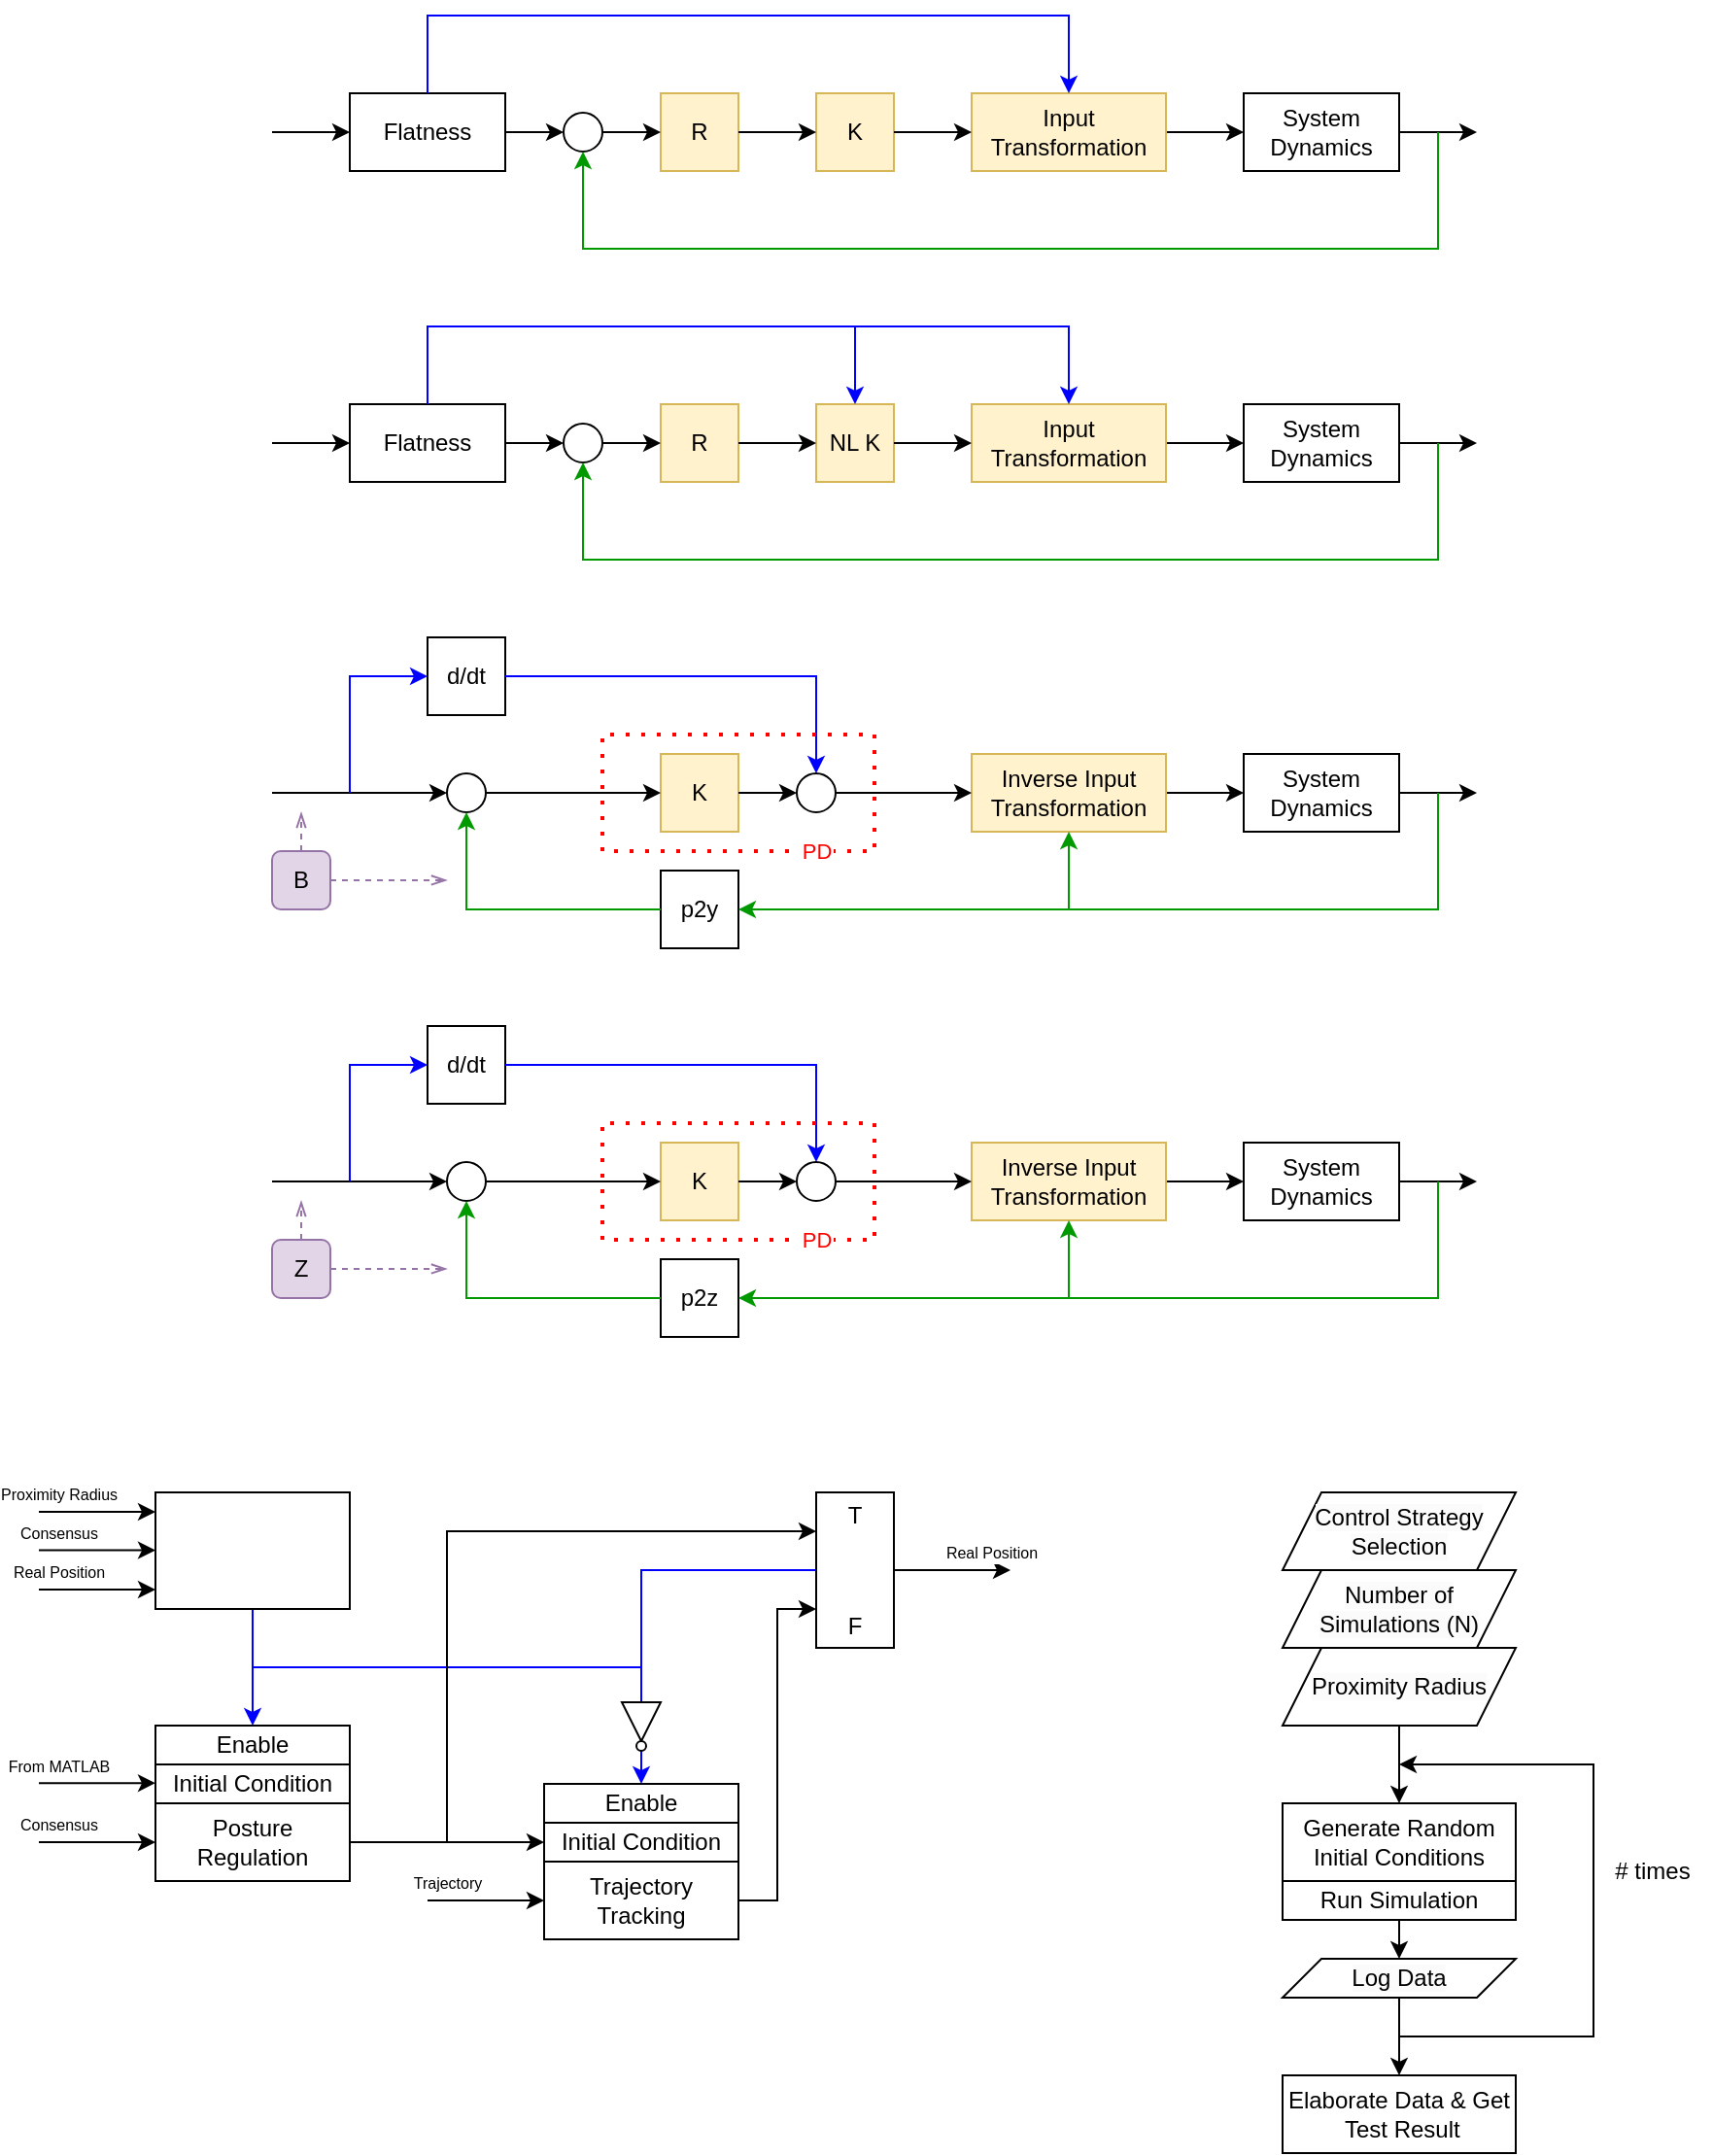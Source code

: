 <mxfile version="23.1.4" type="device">
  <diagram name="Pagina-1" id="0nR2MPWtobeliMF9VYm1">
    <mxGraphModel dx="1485" dy="450" grid="1" gridSize="10" guides="1" tooltips="1" connect="1" arrows="1" fold="1" page="1" pageScale="1" pageWidth="827" pageHeight="1169" math="0" shadow="0">
      <root>
        <mxCell id="0" />
        <mxCell id="1" parent="0" />
        <mxCell id="q-CX9jV84ZE6ob1jogBu-200" value="" style="group" vertex="1" connectable="0" parent="1">
          <mxGeometry x="120" y="40" width="620" height="120" as="geometry" />
        </mxCell>
        <mxCell id="q-CX9jV84ZE6ob1jogBu-37" value="Flatness" style="rounded=0;whiteSpace=wrap;html=1;" vertex="1" parent="q-CX9jV84ZE6ob1jogBu-200">
          <mxGeometry x="40" y="40" width="80" height="40" as="geometry" />
        </mxCell>
        <mxCell id="q-CX9jV84ZE6ob1jogBu-39" value="" style="ellipse;whiteSpace=wrap;html=1;aspect=fixed;" vertex="1" parent="q-CX9jV84ZE6ob1jogBu-200">
          <mxGeometry x="150" y="50" width="20" height="20" as="geometry" />
        </mxCell>
        <mxCell id="q-CX9jV84ZE6ob1jogBu-35" style="edgeStyle=orthogonalEdgeStyle;rounded=0;orthogonalLoop=1;jettySize=auto;html=1;exitX=1;exitY=0.5;exitDx=0;exitDy=0;entryX=0;entryY=0.5;entryDx=0;entryDy=0;" edge="1" parent="q-CX9jV84ZE6ob1jogBu-200" source="q-CX9jV84ZE6ob1jogBu-37" target="q-CX9jV84ZE6ob1jogBu-39">
          <mxGeometry relative="1" as="geometry" />
        </mxCell>
        <mxCell id="q-CX9jV84ZE6ob1jogBu-42" style="edgeStyle=orthogonalEdgeStyle;rounded=0;orthogonalLoop=1;jettySize=auto;html=1;exitX=1;exitY=0.5;exitDx=0;exitDy=0;" edge="1" parent="q-CX9jV84ZE6ob1jogBu-200" source="q-CX9jV84ZE6ob1jogBu-43">
          <mxGeometry relative="1" as="geometry">
            <mxPoint x="620" y="60" as="targetPoint" />
          </mxGeometry>
        </mxCell>
        <mxCell id="q-CX9jV84ZE6ob1jogBu-43" value="System Dynamics" style="rounded=0;whiteSpace=wrap;html=1;" vertex="1" parent="q-CX9jV84ZE6ob1jogBu-200">
          <mxGeometry x="500" y="40" width="80" height="40" as="geometry" />
        </mxCell>
        <mxCell id="q-CX9jV84ZE6ob1jogBu-44" value="" style="endArrow=classic;html=1;rounded=0;entryX=0;entryY=0.5;entryDx=0;entryDy=0;" edge="1" parent="q-CX9jV84ZE6ob1jogBu-200" target="q-CX9jV84ZE6ob1jogBu-37">
          <mxGeometry width="50" height="50" relative="1" as="geometry">
            <mxPoint y="60" as="sourcePoint" />
            <mxPoint x="300" y="190" as="targetPoint" />
          </mxGeometry>
        </mxCell>
        <mxCell id="q-CX9jV84ZE6ob1jogBu-45" value="" style="endArrow=classic;html=1;rounded=0;entryX=0.5;entryY=1;entryDx=0;entryDy=0;strokeColor=#009900;" edge="1" parent="q-CX9jV84ZE6ob1jogBu-200" target="q-CX9jV84ZE6ob1jogBu-39">
          <mxGeometry width="50" height="50" relative="1" as="geometry">
            <mxPoint x="600" y="60" as="sourcePoint" />
            <mxPoint x="170" y="120" as="targetPoint" />
            <Array as="points">
              <mxPoint x="600" y="120" />
              <mxPoint x="160" y="120" />
            </Array>
          </mxGeometry>
        </mxCell>
        <mxCell id="q-CX9jV84ZE6ob1jogBu-46" value="R" style="rounded=0;whiteSpace=wrap;html=1;fillColor=#fff2cc;strokeColor=#d6b656;" vertex="1" parent="q-CX9jV84ZE6ob1jogBu-200">
          <mxGeometry x="200" y="40" width="40" height="40" as="geometry" />
        </mxCell>
        <mxCell id="q-CX9jV84ZE6ob1jogBu-38" style="edgeStyle=orthogonalEdgeStyle;rounded=0;orthogonalLoop=1;jettySize=auto;html=1;exitX=1;exitY=0.5;exitDx=0;exitDy=0;entryX=0;entryY=0.5;entryDx=0;entryDy=0;" edge="1" parent="q-CX9jV84ZE6ob1jogBu-200" source="q-CX9jV84ZE6ob1jogBu-39" target="q-CX9jV84ZE6ob1jogBu-46">
          <mxGeometry relative="1" as="geometry">
            <mxPoint x="220" y="60" as="targetPoint" />
          </mxGeometry>
        </mxCell>
        <mxCell id="q-CX9jV84ZE6ob1jogBu-47" value="K" style="rounded=0;whiteSpace=wrap;html=1;fillColor=#fff2cc;strokeColor=#d6b656;" vertex="1" parent="q-CX9jV84ZE6ob1jogBu-200">
          <mxGeometry x="280" y="40" width="40" height="40" as="geometry" />
        </mxCell>
        <mxCell id="q-CX9jV84ZE6ob1jogBu-51" style="edgeStyle=orthogonalEdgeStyle;rounded=0;orthogonalLoop=1;jettySize=auto;html=1;exitX=1;exitY=0.5;exitDx=0;exitDy=0;entryX=0;entryY=0.5;entryDx=0;entryDy=0;" edge="1" parent="q-CX9jV84ZE6ob1jogBu-200" source="q-CX9jV84ZE6ob1jogBu-46" target="q-CX9jV84ZE6ob1jogBu-47">
          <mxGeometry relative="1" as="geometry" />
        </mxCell>
        <mxCell id="q-CX9jV84ZE6ob1jogBu-52" style="edgeStyle=orthogonalEdgeStyle;rounded=0;orthogonalLoop=1;jettySize=auto;html=1;exitX=1;exitY=0.5;exitDx=0;exitDy=0;entryX=0;entryY=0.5;entryDx=0;entryDy=0;" edge="1" parent="q-CX9jV84ZE6ob1jogBu-200" source="q-CX9jV84ZE6ob1jogBu-48" target="q-CX9jV84ZE6ob1jogBu-43">
          <mxGeometry relative="1" as="geometry" />
        </mxCell>
        <mxCell id="q-CX9jV84ZE6ob1jogBu-48" value="Input Transformation" style="rounded=0;whiteSpace=wrap;html=1;fillColor=#fff2cc;strokeColor=#d6b656;" vertex="1" parent="q-CX9jV84ZE6ob1jogBu-200">
          <mxGeometry x="360" y="40" width="100" height="40" as="geometry" />
        </mxCell>
        <mxCell id="q-CX9jV84ZE6ob1jogBu-36" style="edgeStyle=orthogonalEdgeStyle;rounded=0;orthogonalLoop=1;jettySize=auto;html=1;exitX=0.5;exitY=0;exitDx=0;exitDy=0;entryX=0.5;entryY=0;entryDx=0;entryDy=0;strokeColor=#0000FF;" edge="1" parent="q-CX9jV84ZE6ob1jogBu-200" source="q-CX9jV84ZE6ob1jogBu-37" target="q-CX9jV84ZE6ob1jogBu-48">
          <mxGeometry relative="1" as="geometry">
            <Array as="points">
              <mxPoint x="80" />
              <mxPoint x="410" />
            </Array>
            <mxPoint x="260" y="40" as="targetPoint" />
          </mxGeometry>
        </mxCell>
        <mxCell id="q-CX9jV84ZE6ob1jogBu-50" style="edgeStyle=orthogonalEdgeStyle;rounded=0;orthogonalLoop=1;jettySize=auto;html=1;exitX=1;exitY=0.5;exitDx=0;exitDy=0;entryX=0;entryY=0.5;entryDx=0;entryDy=0;" edge="1" parent="q-CX9jV84ZE6ob1jogBu-200" source="q-CX9jV84ZE6ob1jogBu-47" target="q-CX9jV84ZE6ob1jogBu-48">
          <mxGeometry relative="1" as="geometry" />
        </mxCell>
        <mxCell id="q-CX9jV84ZE6ob1jogBu-201" value="" style="group" vertex="1" connectable="0" parent="1">
          <mxGeometry x="120" y="200" width="620" height="120" as="geometry" />
        </mxCell>
        <mxCell id="q-CX9jV84ZE6ob1jogBu-55" value="Flatness" style="rounded=0;whiteSpace=wrap;html=1;" vertex="1" parent="q-CX9jV84ZE6ob1jogBu-201">
          <mxGeometry x="40" y="40" width="80" height="40" as="geometry" />
        </mxCell>
        <mxCell id="q-CX9jV84ZE6ob1jogBu-57" value="" style="ellipse;whiteSpace=wrap;html=1;aspect=fixed;" vertex="1" parent="q-CX9jV84ZE6ob1jogBu-201">
          <mxGeometry x="150" y="50" width="20" height="20" as="geometry" />
        </mxCell>
        <mxCell id="q-CX9jV84ZE6ob1jogBu-53" style="edgeStyle=orthogonalEdgeStyle;rounded=0;orthogonalLoop=1;jettySize=auto;html=1;exitX=1;exitY=0.5;exitDx=0;exitDy=0;entryX=0;entryY=0.5;entryDx=0;entryDy=0;" edge="1" parent="q-CX9jV84ZE6ob1jogBu-201" source="q-CX9jV84ZE6ob1jogBu-55" target="q-CX9jV84ZE6ob1jogBu-57">
          <mxGeometry relative="1" as="geometry" />
        </mxCell>
        <mxCell id="q-CX9jV84ZE6ob1jogBu-58" style="edgeStyle=orthogonalEdgeStyle;rounded=0;orthogonalLoop=1;jettySize=auto;html=1;exitX=1;exitY=0.5;exitDx=0;exitDy=0;" edge="1" parent="q-CX9jV84ZE6ob1jogBu-201" source="q-CX9jV84ZE6ob1jogBu-59">
          <mxGeometry relative="1" as="geometry">
            <mxPoint x="620" y="60" as="targetPoint" />
          </mxGeometry>
        </mxCell>
        <mxCell id="q-CX9jV84ZE6ob1jogBu-59" value="System Dynamics" style="rounded=0;whiteSpace=wrap;html=1;" vertex="1" parent="q-CX9jV84ZE6ob1jogBu-201">
          <mxGeometry x="500" y="40" width="80" height="40" as="geometry" />
        </mxCell>
        <mxCell id="q-CX9jV84ZE6ob1jogBu-60" value="" style="endArrow=classic;html=1;rounded=0;entryX=0;entryY=0.5;entryDx=0;entryDy=0;" edge="1" parent="q-CX9jV84ZE6ob1jogBu-201" target="q-CX9jV84ZE6ob1jogBu-55">
          <mxGeometry width="50" height="50" relative="1" as="geometry">
            <mxPoint y="60" as="sourcePoint" />
            <mxPoint x="300" y="190" as="targetPoint" />
          </mxGeometry>
        </mxCell>
        <mxCell id="q-CX9jV84ZE6ob1jogBu-61" value="" style="endArrow=classic;html=1;rounded=0;entryX=0.5;entryY=1;entryDx=0;entryDy=0;strokeColor=#009900;" edge="1" parent="q-CX9jV84ZE6ob1jogBu-201" target="q-CX9jV84ZE6ob1jogBu-57">
          <mxGeometry width="50" height="50" relative="1" as="geometry">
            <mxPoint x="600" y="60" as="sourcePoint" />
            <mxPoint x="170" y="120" as="targetPoint" />
            <Array as="points">
              <mxPoint x="600" y="120" />
              <mxPoint x="160" y="120" />
            </Array>
          </mxGeometry>
        </mxCell>
        <mxCell id="q-CX9jV84ZE6ob1jogBu-63" value="R" style="rounded=0;whiteSpace=wrap;html=1;fillColor=#fff2cc;strokeColor=#d6b656;" vertex="1" parent="q-CX9jV84ZE6ob1jogBu-201">
          <mxGeometry x="200" y="40" width="40" height="40" as="geometry" />
        </mxCell>
        <mxCell id="q-CX9jV84ZE6ob1jogBu-56" style="edgeStyle=orthogonalEdgeStyle;rounded=0;orthogonalLoop=1;jettySize=auto;html=1;exitX=1;exitY=0.5;exitDx=0;exitDy=0;entryX=0;entryY=0.5;entryDx=0;entryDy=0;" edge="1" parent="q-CX9jV84ZE6ob1jogBu-201" source="q-CX9jV84ZE6ob1jogBu-57" target="q-CX9jV84ZE6ob1jogBu-63">
          <mxGeometry relative="1" as="geometry">
            <mxPoint x="220" y="60" as="targetPoint" />
          </mxGeometry>
        </mxCell>
        <mxCell id="q-CX9jV84ZE6ob1jogBu-65" value="NL K" style="rounded=0;whiteSpace=wrap;html=1;fillColor=#fff2cc;strokeColor=#d6b656;" vertex="1" parent="q-CX9jV84ZE6ob1jogBu-201">
          <mxGeometry x="280" y="40" width="40" height="40" as="geometry" />
        </mxCell>
        <mxCell id="q-CX9jV84ZE6ob1jogBu-62" style="edgeStyle=orthogonalEdgeStyle;rounded=0;orthogonalLoop=1;jettySize=auto;html=1;exitX=1;exitY=0.5;exitDx=0;exitDy=0;entryX=0;entryY=0.5;entryDx=0;entryDy=0;" edge="1" parent="q-CX9jV84ZE6ob1jogBu-201" source="q-CX9jV84ZE6ob1jogBu-63" target="q-CX9jV84ZE6ob1jogBu-65">
          <mxGeometry relative="1" as="geometry" />
        </mxCell>
        <mxCell id="q-CX9jV84ZE6ob1jogBu-66" style="edgeStyle=orthogonalEdgeStyle;rounded=0;orthogonalLoop=1;jettySize=auto;html=1;exitX=1;exitY=0.5;exitDx=0;exitDy=0;entryX=0;entryY=0.5;entryDx=0;entryDy=0;" edge="1" parent="q-CX9jV84ZE6ob1jogBu-201" source="q-CX9jV84ZE6ob1jogBu-67" target="q-CX9jV84ZE6ob1jogBu-59">
          <mxGeometry relative="1" as="geometry" />
        </mxCell>
        <mxCell id="q-CX9jV84ZE6ob1jogBu-67" value="Input Transformation" style="rounded=0;whiteSpace=wrap;html=1;fillColor=#fff2cc;strokeColor=#d6b656;" vertex="1" parent="q-CX9jV84ZE6ob1jogBu-201">
          <mxGeometry x="360" y="40" width="100" height="40" as="geometry" />
        </mxCell>
        <mxCell id="q-CX9jV84ZE6ob1jogBu-54" style="edgeStyle=orthogonalEdgeStyle;rounded=0;orthogonalLoop=1;jettySize=auto;html=1;exitX=0.5;exitY=0;exitDx=0;exitDy=0;entryX=0.5;entryY=0;entryDx=0;entryDy=0;strokeColor=#0000FF;" edge="1" parent="q-CX9jV84ZE6ob1jogBu-201" source="q-CX9jV84ZE6ob1jogBu-55" target="q-CX9jV84ZE6ob1jogBu-67">
          <mxGeometry relative="1" as="geometry">
            <Array as="points">
              <mxPoint x="80" />
              <mxPoint x="410" />
            </Array>
            <mxPoint x="260" y="40" as="targetPoint" />
          </mxGeometry>
        </mxCell>
        <mxCell id="q-CX9jV84ZE6ob1jogBu-64" style="edgeStyle=orthogonalEdgeStyle;rounded=0;orthogonalLoop=1;jettySize=auto;html=1;exitX=1;exitY=0.5;exitDx=0;exitDy=0;entryX=0;entryY=0.5;entryDx=0;entryDy=0;" edge="1" parent="q-CX9jV84ZE6ob1jogBu-201" source="q-CX9jV84ZE6ob1jogBu-65" target="q-CX9jV84ZE6ob1jogBu-67">
          <mxGeometry relative="1" as="geometry" />
        </mxCell>
        <mxCell id="q-CX9jV84ZE6ob1jogBu-68" value="" style="endArrow=classic;html=1;rounded=0;entryX=0.5;entryY=0;entryDx=0;entryDy=0;strokeColor=#0000FF;" edge="1" parent="q-CX9jV84ZE6ob1jogBu-201" target="q-CX9jV84ZE6ob1jogBu-65">
          <mxGeometry width="50" height="50" relative="1" as="geometry">
            <mxPoint x="300" as="sourcePoint" />
            <mxPoint x="210" y="10" as="targetPoint" />
          </mxGeometry>
        </mxCell>
        <mxCell id="q-CX9jV84ZE6ob1jogBu-202" value="" style="group" vertex="1" connectable="0" parent="1">
          <mxGeometry x="120" y="360" width="620" height="160" as="geometry" />
        </mxCell>
        <mxCell id="q-CX9jV84ZE6ob1jogBu-135" value="" style="ellipse;whiteSpace=wrap;html=1;aspect=fixed;" vertex="1" parent="q-CX9jV84ZE6ob1jogBu-202">
          <mxGeometry x="90" y="70" width="20" height="20" as="geometry" />
        </mxCell>
        <mxCell id="q-CX9jV84ZE6ob1jogBu-136" style="edgeStyle=orthogonalEdgeStyle;rounded=0;orthogonalLoop=1;jettySize=auto;html=1;exitX=1;exitY=0.5;exitDx=0;exitDy=0;" edge="1" parent="q-CX9jV84ZE6ob1jogBu-202" source="q-CX9jV84ZE6ob1jogBu-137">
          <mxGeometry relative="1" as="geometry">
            <mxPoint x="620" y="80" as="targetPoint" />
          </mxGeometry>
        </mxCell>
        <mxCell id="q-CX9jV84ZE6ob1jogBu-137" value="System Dynamics" style="rounded=0;whiteSpace=wrap;html=1;" vertex="1" parent="q-CX9jV84ZE6ob1jogBu-202">
          <mxGeometry x="500" y="60" width="80" height="40" as="geometry" />
        </mxCell>
        <mxCell id="q-CX9jV84ZE6ob1jogBu-141" value="K" style="rounded=0;whiteSpace=wrap;html=1;fillColor=#fff2cc;strokeColor=#d6b656;" vertex="1" parent="q-CX9jV84ZE6ob1jogBu-202">
          <mxGeometry x="200" y="60" width="40" height="40" as="geometry" />
        </mxCell>
        <mxCell id="q-CX9jV84ZE6ob1jogBu-134" style="edgeStyle=orthogonalEdgeStyle;rounded=0;orthogonalLoop=1;jettySize=auto;html=1;exitX=1;exitY=0.5;exitDx=0;exitDy=0;entryX=0;entryY=0.5;entryDx=0;entryDy=0;" edge="1" parent="q-CX9jV84ZE6ob1jogBu-202" source="q-CX9jV84ZE6ob1jogBu-135" target="q-CX9jV84ZE6ob1jogBu-141">
          <mxGeometry relative="1" as="geometry">
            <mxPoint x="180" y="80" as="targetPoint" />
            <mxPoint x="170" y="80" as="sourcePoint" />
          </mxGeometry>
        </mxCell>
        <mxCell id="q-CX9jV84ZE6ob1jogBu-144" style="edgeStyle=orthogonalEdgeStyle;rounded=0;orthogonalLoop=1;jettySize=auto;html=1;exitX=1;exitY=0.5;exitDx=0;exitDy=0;entryX=0;entryY=0.5;entryDx=0;entryDy=0;" edge="1" parent="q-CX9jV84ZE6ob1jogBu-202" source="q-CX9jV84ZE6ob1jogBu-145" target="q-CX9jV84ZE6ob1jogBu-137">
          <mxGeometry relative="1" as="geometry" />
        </mxCell>
        <mxCell id="q-CX9jV84ZE6ob1jogBu-145" value="Inverse Input Transformation" style="rounded=0;whiteSpace=wrap;html=1;fillColor=#fff2cc;strokeColor=#d6b656;" vertex="1" parent="q-CX9jV84ZE6ob1jogBu-202">
          <mxGeometry x="360" y="60" width="100" height="40" as="geometry" />
        </mxCell>
        <mxCell id="q-CX9jV84ZE6ob1jogBu-164" style="edgeStyle=orthogonalEdgeStyle;rounded=0;orthogonalLoop=1;jettySize=auto;html=1;exitX=1;exitY=0.5;exitDx=0;exitDy=0;entryX=0;entryY=0.5;entryDx=0;entryDy=0;" edge="1" parent="q-CX9jV84ZE6ob1jogBu-202" source="q-CX9jV84ZE6ob1jogBu-163" target="q-CX9jV84ZE6ob1jogBu-145">
          <mxGeometry relative="1" as="geometry" />
        </mxCell>
        <mxCell id="q-CX9jV84ZE6ob1jogBu-163" value="" style="ellipse;whiteSpace=wrap;html=1;aspect=fixed;" vertex="1" parent="q-CX9jV84ZE6ob1jogBu-202">
          <mxGeometry x="270" y="70" width="20" height="20" as="geometry" />
        </mxCell>
        <mxCell id="q-CX9jV84ZE6ob1jogBu-140" style="edgeStyle=orthogonalEdgeStyle;rounded=0;orthogonalLoop=1;jettySize=auto;html=1;exitX=1;exitY=0.5;exitDx=0;exitDy=0;entryX=0;entryY=0.5;entryDx=0;entryDy=0;" edge="1" parent="q-CX9jV84ZE6ob1jogBu-202" source="q-CX9jV84ZE6ob1jogBu-141" target="q-CX9jV84ZE6ob1jogBu-163">
          <mxGeometry relative="1" as="geometry">
            <mxPoint x="240" y="80" as="targetPoint" />
          </mxGeometry>
        </mxCell>
        <mxCell id="q-CX9jV84ZE6ob1jogBu-165" value="" style="endArrow=classic;html=1;rounded=0;entryX=0;entryY=0.5;entryDx=0;entryDy=0;" edge="1" parent="q-CX9jV84ZE6ob1jogBu-202" target="q-CX9jV84ZE6ob1jogBu-135">
          <mxGeometry width="50" height="50" relative="1" as="geometry">
            <mxPoint y="80" as="sourcePoint" />
            <mxPoint x="210" y="-80" as="targetPoint" />
          </mxGeometry>
        </mxCell>
        <mxCell id="q-CX9jV84ZE6ob1jogBu-166" value="" style="endArrow=classic;html=1;rounded=0;strokeColor=#0000FF;entryX=0;entryY=0.5;entryDx=0;entryDy=0;" edge="1" parent="q-CX9jV84ZE6ob1jogBu-202" target="q-CX9jV84ZE6ob1jogBu-162">
          <mxGeometry width="50" height="50" relative="1" as="geometry">
            <mxPoint x="40" y="80" as="sourcePoint" />
            <mxPoint y="-10" as="targetPoint" />
            <Array as="points">
              <mxPoint x="40" y="80" />
              <mxPoint x="40" y="20" />
            </Array>
          </mxGeometry>
        </mxCell>
        <mxCell id="q-CX9jV84ZE6ob1jogBu-167" value="p2y" style="rounded=0;whiteSpace=wrap;html=1;" vertex="1" parent="q-CX9jV84ZE6ob1jogBu-202">
          <mxGeometry x="200" y="120" width="40" height="40" as="geometry" />
        </mxCell>
        <mxCell id="q-CX9jV84ZE6ob1jogBu-168" style="edgeStyle=orthogonalEdgeStyle;rounded=0;orthogonalLoop=1;jettySize=auto;html=1;exitX=0;exitY=0.5;exitDx=0;exitDy=0;entryX=0.5;entryY=1;entryDx=0;entryDy=0;strokeColor=#009900;" edge="1" parent="q-CX9jV84ZE6ob1jogBu-202" source="q-CX9jV84ZE6ob1jogBu-167" target="q-CX9jV84ZE6ob1jogBu-135">
          <mxGeometry relative="1" as="geometry" />
        </mxCell>
        <mxCell id="q-CX9jV84ZE6ob1jogBu-169" value="" style="endArrow=classic;html=1;rounded=0;entryX=1;entryY=0.5;entryDx=0;entryDy=0;strokeColor=#009900;" edge="1" parent="q-CX9jV84ZE6ob1jogBu-202" target="q-CX9jV84ZE6ob1jogBu-167">
          <mxGeometry width="50" height="50" relative="1" as="geometry">
            <mxPoint x="600" y="80" as="sourcePoint" />
            <mxPoint x="250" y="-30" as="targetPoint" />
            <Array as="points">
              <mxPoint x="600" y="140" />
            </Array>
          </mxGeometry>
        </mxCell>
        <mxCell id="q-CX9jV84ZE6ob1jogBu-170" value="" style="endArrow=classic;html=1;rounded=0;entryX=0.5;entryY=1;entryDx=0;entryDy=0;strokeColor=#009900;" edge="1" parent="q-CX9jV84ZE6ob1jogBu-202" target="q-CX9jV84ZE6ob1jogBu-145">
          <mxGeometry width="50" height="50" relative="1" as="geometry">
            <mxPoint x="410" y="140" as="sourcePoint" />
            <mxPoint x="250" y="-30" as="targetPoint" />
          </mxGeometry>
        </mxCell>
        <mxCell id="q-CX9jV84ZE6ob1jogBu-162" value="d/dt" style="rounded=0;whiteSpace=wrap;html=1;" vertex="1" parent="q-CX9jV84ZE6ob1jogBu-202">
          <mxGeometry x="80" width="40" height="40" as="geometry" />
        </mxCell>
        <mxCell id="q-CX9jV84ZE6ob1jogBu-132" style="edgeStyle=orthogonalEdgeStyle;rounded=0;orthogonalLoop=1;jettySize=auto;html=1;entryX=0.5;entryY=0;entryDx=0;entryDy=0;strokeColor=#0000FF;exitX=1;exitY=0.5;exitDx=0;exitDy=0;" edge="1" parent="q-CX9jV84ZE6ob1jogBu-202" source="q-CX9jV84ZE6ob1jogBu-162" target="q-CX9jV84ZE6ob1jogBu-163">
          <mxGeometry relative="1" as="geometry">
            <Array as="points">
              <mxPoint x="280" y="20" />
            </Array>
            <mxPoint x="150" y="60" as="targetPoint" />
            <mxPoint x="170" y="20" as="sourcePoint" />
          </mxGeometry>
        </mxCell>
        <mxCell id="q-CX9jV84ZE6ob1jogBu-172" value="" style="endArrow=none;dashed=1;html=1;dashPattern=1 3;strokeWidth=2;rounded=0;fillColor=#f8cecc;strokeColor=#FF0000;" edge="1" parent="q-CX9jV84ZE6ob1jogBu-202">
          <mxGeometry width="50" height="50" relative="1" as="geometry">
            <mxPoint x="170" y="110" as="sourcePoint" />
            <mxPoint x="170" y="110" as="targetPoint" />
            <Array as="points">
              <mxPoint x="170" y="50" />
              <mxPoint x="310" y="50" />
              <mxPoint x="310" y="110" />
            </Array>
          </mxGeometry>
        </mxCell>
        <mxCell id="q-CX9jV84ZE6ob1jogBu-173" value="PD" style="edgeLabel;html=1;align=center;verticalAlign=middle;resizable=0;points=[];fontColor=#FF0000;labelBorderColor=#FFFFFF;" vertex="1" connectable="0" parent="q-CX9jV84ZE6ob1jogBu-172">
          <mxGeometry x="-0.52" y="2" relative="1" as="geometry">
            <mxPoint x="74" y="62" as="offset" />
          </mxGeometry>
        </mxCell>
        <mxCell id="q-CX9jV84ZE6ob1jogBu-175" style="edgeStyle=orthogonalEdgeStyle;rounded=0;orthogonalLoop=1;jettySize=auto;html=1;exitX=0.5;exitY=0;exitDx=0;exitDy=0;dashed=1;endArrow=openThin;endFill=0;fillColor=#e1d5e7;strokeColor=#9673a6;" edge="1" parent="q-CX9jV84ZE6ob1jogBu-202" source="q-CX9jV84ZE6ob1jogBu-174">
          <mxGeometry relative="1" as="geometry">
            <mxPoint x="15.023" y="90" as="targetPoint" />
          </mxGeometry>
        </mxCell>
        <mxCell id="q-CX9jV84ZE6ob1jogBu-176" style="edgeStyle=orthogonalEdgeStyle;rounded=0;orthogonalLoop=1;jettySize=auto;html=1;exitX=1;exitY=0.5;exitDx=0;exitDy=0;dashed=1;endArrow=openThin;endFill=0;fillColor=#e1d5e7;strokeColor=#9673a6;" edge="1" parent="q-CX9jV84ZE6ob1jogBu-202" source="q-CX9jV84ZE6ob1jogBu-174">
          <mxGeometry relative="1" as="geometry">
            <mxPoint x="90" y="124.943" as="targetPoint" />
          </mxGeometry>
        </mxCell>
        <mxCell id="q-CX9jV84ZE6ob1jogBu-174" value="B" style="rounded=1;whiteSpace=wrap;html=1;fillColor=#e1d5e7;strokeColor=#9673a6;" vertex="1" parent="q-CX9jV84ZE6ob1jogBu-202">
          <mxGeometry y="110" width="30" height="30" as="geometry" />
        </mxCell>
        <mxCell id="q-CX9jV84ZE6ob1jogBu-203" value="" style="group" vertex="1" connectable="0" parent="1">
          <mxGeometry x="120" y="560" width="620" height="160" as="geometry" />
        </mxCell>
        <mxCell id="q-CX9jV84ZE6ob1jogBu-179" value="" style="ellipse;whiteSpace=wrap;html=1;aspect=fixed;" vertex="1" parent="q-CX9jV84ZE6ob1jogBu-203">
          <mxGeometry x="90" y="70" width="20" height="20" as="geometry" />
        </mxCell>
        <mxCell id="q-CX9jV84ZE6ob1jogBu-180" style="edgeStyle=orthogonalEdgeStyle;rounded=0;orthogonalLoop=1;jettySize=auto;html=1;exitX=1;exitY=0.5;exitDx=0;exitDy=0;" edge="1" parent="q-CX9jV84ZE6ob1jogBu-203" source="q-CX9jV84ZE6ob1jogBu-181">
          <mxGeometry relative="1" as="geometry">
            <mxPoint x="620" y="80" as="targetPoint" />
          </mxGeometry>
        </mxCell>
        <mxCell id="q-CX9jV84ZE6ob1jogBu-181" value="System Dynamics" style="rounded=0;whiteSpace=wrap;html=1;" vertex="1" parent="q-CX9jV84ZE6ob1jogBu-203">
          <mxGeometry x="500" y="60" width="80" height="40" as="geometry" />
        </mxCell>
        <mxCell id="q-CX9jV84ZE6ob1jogBu-183" value="K" style="rounded=0;whiteSpace=wrap;html=1;fillColor=#fff2cc;strokeColor=#d6b656;" vertex="1" parent="q-CX9jV84ZE6ob1jogBu-203">
          <mxGeometry x="200" y="60" width="40" height="40" as="geometry" />
        </mxCell>
        <mxCell id="q-CX9jV84ZE6ob1jogBu-178" style="edgeStyle=orthogonalEdgeStyle;rounded=0;orthogonalLoop=1;jettySize=auto;html=1;exitX=1;exitY=0.5;exitDx=0;exitDy=0;entryX=0;entryY=0.5;entryDx=0;entryDy=0;" edge="1" parent="q-CX9jV84ZE6ob1jogBu-203" source="q-CX9jV84ZE6ob1jogBu-179" target="q-CX9jV84ZE6ob1jogBu-183">
          <mxGeometry relative="1" as="geometry">
            <mxPoint x="180" y="80" as="targetPoint" />
            <mxPoint x="170" y="80" as="sourcePoint" />
          </mxGeometry>
        </mxCell>
        <mxCell id="q-CX9jV84ZE6ob1jogBu-184" style="edgeStyle=orthogonalEdgeStyle;rounded=0;orthogonalLoop=1;jettySize=auto;html=1;exitX=1;exitY=0.5;exitDx=0;exitDy=0;entryX=0;entryY=0.5;entryDx=0;entryDy=0;" edge="1" parent="q-CX9jV84ZE6ob1jogBu-203" source="q-CX9jV84ZE6ob1jogBu-185" target="q-CX9jV84ZE6ob1jogBu-181">
          <mxGeometry relative="1" as="geometry" />
        </mxCell>
        <mxCell id="q-CX9jV84ZE6ob1jogBu-185" value="Inverse Input Transformation" style="rounded=0;whiteSpace=wrap;html=1;fillColor=#fff2cc;strokeColor=#d6b656;" vertex="1" parent="q-CX9jV84ZE6ob1jogBu-203">
          <mxGeometry x="360" y="60" width="100" height="40" as="geometry" />
        </mxCell>
        <mxCell id="q-CX9jV84ZE6ob1jogBu-186" style="edgeStyle=orthogonalEdgeStyle;rounded=0;orthogonalLoop=1;jettySize=auto;html=1;exitX=1;exitY=0.5;exitDx=0;exitDy=0;entryX=0;entryY=0.5;entryDx=0;entryDy=0;" edge="1" parent="q-CX9jV84ZE6ob1jogBu-203" source="q-CX9jV84ZE6ob1jogBu-187" target="q-CX9jV84ZE6ob1jogBu-185">
          <mxGeometry relative="1" as="geometry" />
        </mxCell>
        <mxCell id="q-CX9jV84ZE6ob1jogBu-187" value="" style="ellipse;whiteSpace=wrap;html=1;aspect=fixed;" vertex="1" parent="q-CX9jV84ZE6ob1jogBu-203">
          <mxGeometry x="270" y="70" width="20" height="20" as="geometry" />
        </mxCell>
        <mxCell id="q-CX9jV84ZE6ob1jogBu-182" style="edgeStyle=orthogonalEdgeStyle;rounded=0;orthogonalLoop=1;jettySize=auto;html=1;exitX=1;exitY=0.5;exitDx=0;exitDy=0;entryX=0;entryY=0.5;entryDx=0;entryDy=0;" edge="1" parent="q-CX9jV84ZE6ob1jogBu-203" source="q-CX9jV84ZE6ob1jogBu-183" target="q-CX9jV84ZE6ob1jogBu-187">
          <mxGeometry relative="1" as="geometry">
            <mxPoint x="240" y="80" as="targetPoint" />
          </mxGeometry>
        </mxCell>
        <mxCell id="q-CX9jV84ZE6ob1jogBu-188" value="" style="endArrow=classic;html=1;rounded=0;entryX=0;entryY=0.5;entryDx=0;entryDy=0;" edge="1" parent="q-CX9jV84ZE6ob1jogBu-203" target="q-CX9jV84ZE6ob1jogBu-179">
          <mxGeometry width="50" height="50" relative="1" as="geometry">
            <mxPoint y="80" as="sourcePoint" />
            <mxPoint x="210" y="-80" as="targetPoint" />
          </mxGeometry>
        </mxCell>
        <mxCell id="q-CX9jV84ZE6ob1jogBu-189" value="" style="endArrow=classic;html=1;rounded=0;strokeColor=#0000FF;entryX=0;entryY=0.5;entryDx=0;entryDy=0;" edge="1" parent="q-CX9jV84ZE6ob1jogBu-203" target="q-CX9jV84ZE6ob1jogBu-194">
          <mxGeometry width="50" height="50" relative="1" as="geometry">
            <mxPoint x="40" y="80" as="sourcePoint" />
            <mxPoint y="-10" as="targetPoint" />
            <Array as="points">
              <mxPoint x="40" y="80" />
              <mxPoint x="40" y="20" />
            </Array>
          </mxGeometry>
        </mxCell>
        <mxCell id="q-CX9jV84ZE6ob1jogBu-190" value="p2z" style="rounded=0;whiteSpace=wrap;html=1;" vertex="1" parent="q-CX9jV84ZE6ob1jogBu-203">
          <mxGeometry x="200" y="120" width="40" height="40" as="geometry" />
        </mxCell>
        <mxCell id="q-CX9jV84ZE6ob1jogBu-191" style="edgeStyle=orthogonalEdgeStyle;rounded=0;orthogonalLoop=1;jettySize=auto;html=1;exitX=0;exitY=0.5;exitDx=0;exitDy=0;entryX=0.5;entryY=1;entryDx=0;entryDy=0;strokeColor=#009900;" edge="1" parent="q-CX9jV84ZE6ob1jogBu-203" source="q-CX9jV84ZE6ob1jogBu-190" target="q-CX9jV84ZE6ob1jogBu-179">
          <mxGeometry relative="1" as="geometry" />
        </mxCell>
        <mxCell id="q-CX9jV84ZE6ob1jogBu-192" value="" style="endArrow=classic;html=1;rounded=0;entryX=1;entryY=0.5;entryDx=0;entryDy=0;strokeColor=#009900;" edge="1" parent="q-CX9jV84ZE6ob1jogBu-203" target="q-CX9jV84ZE6ob1jogBu-190">
          <mxGeometry width="50" height="50" relative="1" as="geometry">
            <mxPoint x="600" y="80" as="sourcePoint" />
            <mxPoint x="250" y="-30" as="targetPoint" />
            <Array as="points">
              <mxPoint x="600" y="140" />
            </Array>
          </mxGeometry>
        </mxCell>
        <mxCell id="q-CX9jV84ZE6ob1jogBu-193" value="" style="endArrow=classic;html=1;rounded=0;entryX=0.5;entryY=1;entryDx=0;entryDy=0;strokeColor=#009900;" edge="1" parent="q-CX9jV84ZE6ob1jogBu-203" target="q-CX9jV84ZE6ob1jogBu-185">
          <mxGeometry width="50" height="50" relative="1" as="geometry">
            <mxPoint x="410" y="140" as="sourcePoint" />
            <mxPoint x="250" y="-30" as="targetPoint" />
          </mxGeometry>
        </mxCell>
        <mxCell id="q-CX9jV84ZE6ob1jogBu-194" value="d/dt" style="rounded=0;whiteSpace=wrap;html=1;" vertex="1" parent="q-CX9jV84ZE6ob1jogBu-203">
          <mxGeometry x="80" width="40" height="40" as="geometry" />
        </mxCell>
        <mxCell id="q-CX9jV84ZE6ob1jogBu-177" style="edgeStyle=orthogonalEdgeStyle;rounded=0;orthogonalLoop=1;jettySize=auto;html=1;entryX=0.5;entryY=0;entryDx=0;entryDy=0;strokeColor=#0000FF;exitX=1;exitY=0.5;exitDx=0;exitDy=0;" edge="1" parent="q-CX9jV84ZE6ob1jogBu-203" source="q-CX9jV84ZE6ob1jogBu-194" target="q-CX9jV84ZE6ob1jogBu-187">
          <mxGeometry relative="1" as="geometry">
            <Array as="points">
              <mxPoint x="280" y="20" />
            </Array>
            <mxPoint x="150" y="60" as="targetPoint" />
            <mxPoint x="170" y="20" as="sourcePoint" />
          </mxGeometry>
        </mxCell>
        <mxCell id="q-CX9jV84ZE6ob1jogBu-195" value="" style="endArrow=none;dashed=1;html=1;dashPattern=1 3;strokeWidth=2;rounded=0;fillColor=#f8cecc;strokeColor=#FF0000;" edge="1" parent="q-CX9jV84ZE6ob1jogBu-203">
          <mxGeometry width="50" height="50" relative="1" as="geometry">
            <mxPoint x="170" y="110" as="sourcePoint" />
            <mxPoint x="170" y="110" as="targetPoint" />
            <Array as="points">
              <mxPoint x="170" y="50" />
              <mxPoint x="310" y="50" />
              <mxPoint x="310" y="110" />
            </Array>
          </mxGeometry>
        </mxCell>
        <mxCell id="q-CX9jV84ZE6ob1jogBu-196" value="PD" style="edgeLabel;html=1;align=center;verticalAlign=middle;resizable=0;points=[];fontColor=#FF0000;labelBorderColor=#FFFFFF;" vertex="1" connectable="0" parent="q-CX9jV84ZE6ob1jogBu-195">
          <mxGeometry x="-0.52" y="2" relative="1" as="geometry">
            <mxPoint x="74" y="62" as="offset" />
          </mxGeometry>
        </mxCell>
        <mxCell id="q-CX9jV84ZE6ob1jogBu-197" style="edgeStyle=orthogonalEdgeStyle;rounded=0;orthogonalLoop=1;jettySize=auto;html=1;exitX=0.5;exitY=0;exitDx=0;exitDy=0;dashed=1;endArrow=openThin;endFill=0;fillColor=#e1d5e7;strokeColor=#9673a6;" edge="1" parent="q-CX9jV84ZE6ob1jogBu-203" source="q-CX9jV84ZE6ob1jogBu-199">
          <mxGeometry relative="1" as="geometry">
            <mxPoint x="15.023" y="90" as="targetPoint" />
          </mxGeometry>
        </mxCell>
        <mxCell id="q-CX9jV84ZE6ob1jogBu-198" style="edgeStyle=orthogonalEdgeStyle;rounded=0;orthogonalLoop=1;jettySize=auto;html=1;exitX=1;exitY=0.5;exitDx=0;exitDy=0;dashed=1;endArrow=openThin;endFill=0;fillColor=#e1d5e7;strokeColor=#9673a6;" edge="1" parent="q-CX9jV84ZE6ob1jogBu-203" source="q-CX9jV84ZE6ob1jogBu-199">
          <mxGeometry relative="1" as="geometry">
            <mxPoint x="90" y="124.943" as="targetPoint" />
          </mxGeometry>
        </mxCell>
        <mxCell id="q-CX9jV84ZE6ob1jogBu-199" value="Z" style="rounded=1;whiteSpace=wrap;html=1;fillColor=#e1d5e7;strokeColor=#9673a6;" vertex="1" parent="q-CX9jV84ZE6ob1jogBu-203">
          <mxGeometry y="110" width="30" height="30" as="geometry" />
        </mxCell>
        <mxCell id="q-CX9jV84ZE6ob1jogBu-232" value="Generate Random Initial Conditions" style="rounded=0;whiteSpace=wrap;html=1;" vertex="1" parent="1">
          <mxGeometry x="640" y="960" width="120" height="40" as="geometry" />
        </mxCell>
        <mxCell id="q-CX9jV84ZE6ob1jogBu-233" value="&lt;span style=&quot;caret-color: rgb(0, 0, 0); color: rgb(0, 0, 0); font-family: Helvetica; font-size: 12px; font-style: normal; font-variant-caps: normal; font-weight: 400; letter-spacing: normal; text-align: center; text-indent: 0px; text-transform: none; word-spacing: 0px; -webkit-text-stroke-width: 0px; background-color: rgb(251, 251, 251); text-decoration: none; float: none; display: inline !important;&quot;&gt;Number of Simulations (N)&lt;/span&gt;" style="shape=parallelogram;perimeter=parallelogramPerimeter;whiteSpace=wrap;html=1;fixedSize=1;" vertex="1" parent="1">
          <mxGeometry x="640" y="840" width="120" height="40" as="geometry" />
        </mxCell>
        <mxCell id="q-CX9jV84ZE6ob1jogBu-234" value="&lt;span style=&quot;caret-color: rgb(0, 0, 0); color: rgb(0, 0, 0); font-family: Helvetica; font-size: 12px; font-style: normal; font-variant-caps: normal; font-weight: 400; letter-spacing: normal; text-align: center; text-indent: 0px; text-transform: none; word-spacing: 0px; -webkit-text-stroke-width: 0px; background-color: rgb(251, 251, 251); text-decoration: none; float: none; display: inline !important;&quot;&gt;Control Strategy Selection&lt;/span&gt;" style="shape=parallelogram;perimeter=parallelogramPerimeter;whiteSpace=wrap;html=1;fixedSize=1;" vertex="1" parent="1">
          <mxGeometry x="640" y="800" width="120" height="40" as="geometry" />
        </mxCell>
        <mxCell id="q-CX9jV84ZE6ob1jogBu-239" style="edgeStyle=orthogonalEdgeStyle;rounded=0;orthogonalLoop=1;jettySize=auto;html=1;exitX=0.5;exitY=1;exitDx=0;exitDy=0;entryX=0.5;entryY=0;entryDx=0;entryDy=0;" edge="1" parent="1" source="q-CX9jV84ZE6ob1jogBu-235" target="q-CX9jV84ZE6ob1jogBu-232">
          <mxGeometry relative="1" as="geometry" />
        </mxCell>
        <mxCell id="q-CX9jV84ZE6ob1jogBu-235" value="&lt;span style=&quot;caret-color: rgb(0, 0, 0); color: rgb(0, 0, 0); font-family: Helvetica; font-size: 12px; font-style: normal; font-variant-caps: normal; font-weight: 400; letter-spacing: normal; text-align: center; text-indent: 0px; text-transform: none; word-spacing: 0px; -webkit-text-stroke-width: 0px; background-color: rgb(251, 251, 251); text-decoration: none; float: none; display: inline !important;&quot;&gt;Proximity Radius&lt;/span&gt;" style="shape=parallelogram;perimeter=parallelogramPerimeter;whiteSpace=wrap;html=1;fixedSize=1;" vertex="1" parent="1">
          <mxGeometry x="640" y="880" width="120" height="40" as="geometry" />
        </mxCell>
        <mxCell id="q-CX9jV84ZE6ob1jogBu-240" style="edgeStyle=orthogonalEdgeStyle;rounded=0;orthogonalLoop=1;jettySize=auto;html=1;exitX=0.5;exitY=1;exitDx=0;exitDy=0;entryX=0.5;entryY=0;entryDx=0;entryDy=0;" edge="1" parent="1" source="q-CX9jV84ZE6ob1jogBu-236" target="q-CX9jV84ZE6ob1jogBu-238">
          <mxGeometry relative="1" as="geometry" />
        </mxCell>
        <mxCell id="q-CX9jV84ZE6ob1jogBu-236" value="Run Simulation" style="rounded=0;whiteSpace=wrap;html=1;" vertex="1" parent="1">
          <mxGeometry x="640" y="1000" width="120" height="20" as="geometry" />
        </mxCell>
        <mxCell id="q-CX9jV84ZE6ob1jogBu-242" style="edgeStyle=orthogonalEdgeStyle;rounded=0;orthogonalLoop=1;jettySize=auto;html=1;exitX=0.5;exitY=1;exitDx=0;exitDy=0;entryX=0.5;entryY=0;entryDx=0;entryDy=0;" edge="1" parent="1" source="q-CX9jV84ZE6ob1jogBu-238" target="q-CX9jV84ZE6ob1jogBu-241">
          <mxGeometry relative="1" as="geometry" />
        </mxCell>
        <mxCell id="q-CX9jV84ZE6ob1jogBu-238" value="&lt;span style=&quot;caret-color: rgb(0, 0, 0); color: rgb(0, 0, 0); font-family: Helvetica; font-size: 12px; font-style: normal; font-variant-caps: normal; font-weight: 400; letter-spacing: normal; text-align: center; text-indent: 0px; text-transform: none; word-spacing: 0px; -webkit-text-stroke-width: 0px; background-color: rgb(251, 251, 251); text-decoration: none; float: none; display: inline !important;&quot;&gt;Log Data&lt;/span&gt;" style="shape=parallelogram;perimeter=parallelogramPerimeter;whiteSpace=wrap;html=1;fixedSize=1;" vertex="1" parent="1">
          <mxGeometry x="640" y="1040" width="120" height="20" as="geometry" />
        </mxCell>
        <mxCell id="q-CX9jV84ZE6ob1jogBu-241" value="Elaborate Data &amp;amp; Get &amp;nbsp;Test Result" style="rounded=0;whiteSpace=wrap;html=1;" vertex="1" parent="1">
          <mxGeometry x="640" y="1100" width="120" height="40" as="geometry" />
        </mxCell>
        <mxCell id="q-CX9jV84ZE6ob1jogBu-243" value="" style="endArrow=classic;html=1;rounded=0;" edge="1" parent="1">
          <mxGeometry width="50" height="50" relative="1" as="geometry">
            <mxPoint x="700" y="1080" as="sourcePoint" />
            <mxPoint x="700" y="940" as="targetPoint" />
            <Array as="points">
              <mxPoint x="800" y="1080" />
              <mxPoint x="800" y="940" />
            </Array>
          </mxGeometry>
        </mxCell>
        <mxCell id="q-CX9jV84ZE6ob1jogBu-244" value="# times" style="text;html=1;align=center;verticalAlign=middle;resizable=0;points=[];autosize=1;strokeColor=none;fillColor=none;" vertex="1" parent="1">
          <mxGeometry x="800" y="980" width="60" height="30" as="geometry" />
        </mxCell>
        <mxCell id="q-CX9jV84ZE6ob1jogBu-245" value="Enable" style="rounded=0;whiteSpace=wrap;html=1;" vertex="1" parent="1">
          <mxGeometry x="60" y="920" width="100" height="20" as="geometry" />
        </mxCell>
        <mxCell id="q-CX9jV84ZE6ob1jogBu-246" value="Initial Condition" style="rounded=0;whiteSpace=wrap;html=1;" vertex="1" parent="1">
          <mxGeometry x="60" y="940" width="100" height="20" as="geometry" />
        </mxCell>
        <mxCell id="q-CX9jV84ZE6ob1jogBu-252" style="edgeStyle=orthogonalEdgeStyle;rounded=0;orthogonalLoop=1;jettySize=auto;html=1;exitX=1;exitY=0.5;exitDx=0;exitDy=0;entryX=0;entryY=0.5;entryDx=0;entryDy=0;" edge="1" parent="1" source="q-CX9jV84ZE6ob1jogBu-248" target="q-CX9jV84ZE6ob1jogBu-250">
          <mxGeometry relative="1" as="geometry" />
        </mxCell>
        <mxCell id="q-CX9jV84ZE6ob1jogBu-248" value="Posture Regulation" style="rounded=0;whiteSpace=wrap;html=1;" vertex="1" parent="1">
          <mxGeometry x="60" y="960" width="100" height="40" as="geometry" />
        </mxCell>
        <mxCell id="q-CX9jV84ZE6ob1jogBu-249" value="Enable" style="rounded=0;whiteSpace=wrap;html=1;" vertex="1" parent="1">
          <mxGeometry x="260" y="950" width="100" height="20" as="geometry" />
        </mxCell>
        <mxCell id="q-CX9jV84ZE6ob1jogBu-250" value="Initial Condition" style="rounded=0;whiteSpace=wrap;html=1;" vertex="1" parent="1">
          <mxGeometry x="260" y="970" width="100" height="20" as="geometry" />
        </mxCell>
        <mxCell id="q-CX9jV84ZE6ob1jogBu-297" style="edgeStyle=orthogonalEdgeStyle;rounded=0;orthogonalLoop=1;jettySize=auto;html=1;exitX=1;exitY=0.5;exitDx=0;exitDy=0;entryX=0;entryY=0.75;entryDx=0;entryDy=0;" edge="1" parent="1" source="q-CX9jV84ZE6ob1jogBu-251" target="q-CX9jV84ZE6ob1jogBu-293">
          <mxGeometry relative="1" as="geometry">
            <mxPoint x="390" y="870" as="targetPoint" />
            <Array as="points">
              <mxPoint x="380" y="1010" />
              <mxPoint x="380" y="860" />
            </Array>
          </mxGeometry>
        </mxCell>
        <mxCell id="q-CX9jV84ZE6ob1jogBu-251" value="Trajectory Tracking" style="rounded=0;whiteSpace=wrap;html=1;" vertex="1" parent="1">
          <mxGeometry x="260" y="990" width="100" height="40" as="geometry" />
        </mxCell>
        <mxCell id="q-CX9jV84ZE6ob1jogBu-253" value="" style="endArrow=classic;html=1;rounded=0;entryX=0;entryY=0.5;entryDx=0;entryDy=0;" edge="1" parent="1" target="q-CX9jV84ZE6ob1jogBu-251">
          <mxGeometry width="50" height="50" relative="1" as="geometry">
            <mxPoint x="200" y="1010" as="sourcePoint" />
            <mxPoint x="230" y="950" as="targetPoint" />
          </mxGeometry>
        </mxCell>
        <mxCell id="q-CX9jV84ZE6ob1jogBu-256" value="&lt;font style=&quot;font-size: 8px;&quot;&gt;Trajectory&lt;/font&gt;" style="edgeLabel;html=1;align=center;verticalAlign=middle;resizable=0;points=[];" vertex="1" connectable="0" parent="q-CX9jV84ZE6ob1jogBu-253">
          <mxGeometry x="-0.1" y="1" relative="1" as="geometry">
            <mxPoint x="-17" y="-9" as="offset" />
          </mxGeometry>
        </mxCell>
        <mxCell id="q-CX9jV84ZE6ob1jogBu-260" style="edgeStyle=orthogonalEdgeStyle;rounded=0;orthogonalLoop=1;jettySize=auto;html=1;exitX=1;exitY=0.5;exitDx=0;exitDy=0;entryX=0.5;entryY=0;entryDx=0;entryDy=0;strokeColor=#0000FF;" edge="1" parent="1" source="q-CX9jV84ZE6ob1jogBu-259" target="q-CX9jV84ZE6ob1jogBu-249">
          <mxGeometry relative="1" as="geometry" />
        </mxCell>
        <mxCell id="q-CX9jV84ZE6ob1jogBu-261" value="" style="endArrow=classic;html=1;rounded=0;entryX=0;entryY=0.5;entryDx=0;entryDy=0;" edge="1" parent="1">
          <mxGeometry width="50" height="50" relative="1" as="geometry">
            <mxPoint y="980" as="sourcePoint" />
            <mxPoint x="60" y="980" as="targetPoint" />
          </mxGeometry>
        </mxCell>
        <mxCell id="q-CX9jV84ZE6ob1jogBu-262" value="&lt;font style=&quot;font-size: 8px;&quot;&gt;Consensus&lt;/font&gt;" style="edgeLabel;html=1;align=center;verticalAlign=middle;resizable=0;points=[];" vertex="1" connectable="0" parent="q-CX9jV84ZE6ob1jogBu-261">
          <mxGeometry x="-0.1" y="1" relative="1" as="geometry">
            <mxPoint x="-17" y="-9" as="offset" />
          </mxGeometry>
        </mxCell>
        <mxCell id="q-CX9jV84ZE6ob1jogBu-263" value="" style="endArrow=classic;html=1;rounded=0;entryX=0;entryY=0.5;entryDx=0;entryDy=0;" edge="1" parent="1">
          <mxGeometry width="50" height="50" relative="1" as="geometry">
            <mxPoint y="949.6" as="sourcePoint" />
            <mxPoint x="60" y="949.6" as="targetPoint" />
          </mxGeometry>
        </mxCell>
        <mxCell id="q-CX9jV84ZE6ob1jogBu-264" value="&lt;font style=&quot;font-size: 8px;&quot;&gt;From MATLAB&lt;/font&gt;" style="edgeLabel;html=1;align=center;verticalAlign=middle;resizable=0;points=[];" vertex="1" connectable="0" parent="q-CX9jV84ZE6ob1jogBu-263">
          <mxGeometry x="-0.1" y="1" relative="1" as="geometry">
            <mxPoint x="-17" y="-9" as="offset" />
          </mxGeometry>
        </mxCell>
        <mxCell id="q-CX9jV84ZE6ob1jogBu-272" style="edgeStyle=orthogonalEdgeStyle;rounded=0;orthogonalLoop=1;jettySize=auto;html=1;exitX=0.5;exitY=1;exitDx=0;exitDy=0;entryX=0.5;entryY=0;entryDx=0;entryDy=0;strokeColor=#0000FF;" edge="1" parent="1" source="q-CX9jV84ZE6ob1jogBu-265" target="q-CX9jV84ZE6ob1jogBu-245">
          <mxGeometry relative="1" as="geometry" />
        </mxCell>
        <mxCell id="q-CX9jV84ZE6ob1jogBu-265" value="" style="rounded=0;whiteSpace=wrap;html=1;" vertex="1" parent="1">
          <mxGeometry x="60" y="800" width="100" height="60" as="geometry" />
        </mxCell>
        <mxCell id="q-CX9jV84ZE6ob1jogBu-266" value="" style="endArrow=classic;html=1;rounded=0;entryX=0;entryY=0.5;entryDx=0;entryDy=0;" edge="1" parent="1">
          <mxGeometry width="50" height="50" relative="1" as="geometry">
            <mxPoint y="829.8" as="sourcePoint" />
            <mxPoint x="60" y="829.8" as="targetPoint" />
          </mxGeometry>
        </mxCell>
        <mxCell id="q-CX9jV84ZE6ob1jogBu-267" value="&lt;font style=&quot;font-size: 8px;&quot;&gt;Consensus&lt;/font&gt;" style="edgeLabel;html=1;align=center;verticalAlign=middle;resizable=0;points=[];" vertex="1" connectable="0" parent="q-CX9jV84ZE6ob1jogBu-266">
          <mxGeometry x="-0.1" y="1" relative="1" as="geometry">
            <mxPoint x="-17" y="-9" as="offset" />
          </mxGeometry>
        </mxCell>
        <mxCell id="q-CX9jV84ZE6ob1jogBu-268" value="" style="endArrow=classic;html=1;rounded=0;entryX=0;entryY=0.5;entryDx=0;entryDy=0;" edge="1" parent="1">
          <mxGeometry width="50" height="50" relative="1" as="geometry">
            <mxPoint y="850.0" as="sourcePoint" />
            <mxPoint x="60" y="850.0" as="targetPoint" />
          </mxGeometry>
        </mxCell>
        <mxCell id="q-CX9jV84ZE6ob1jogBu-269" value="&lt;font style=&quot;font-size: 8px;&quot;&gt;Real Position&lt;/font&gt;" style="edgeLabel;html=1;align=center;verticalAlign=middle;resizable=0;points=[];" vertex="1" connectable="0" parent="q-CX9jV84ZE6ob1jogBu-268">
          <mxGeometry x="-0.1" y="1" relative="1" as="geometry">
            <mxPoint x="-17" y="-9" as="offset" />
          </mxGeometry>
        </mxCell>
        <mxCell id="q-CX9jV84ZE6ob1jogBu-270" value="" style="endArrow=classic;html=1;rounded=0;entryX=0;entryY=0.5;entryDx=0;entryDy=0;" edge="1" parent="1">
          <mxGeometry width="50" height="50" relative="1" as="geometry">
            <mxPoint y="810.0" as="sourcePoint" />
            <mxPoint x="60" y="810.0" as="targetPoint" />
          </mxGeometry>
        </mxCell>
        <mxCell id="q-CX9jV84ZE6ob1jogBu-271" value="&lt;font style=&quot;font-size: 8px;&quot;&gt;Proximity Radius&lt;/font&gt;" style="edgeLabel;html=1;align=center;verticalAlign=middle;resizable=0;points=[];" vertex="1" connectable="0" parent="q-CX9jV84ZE6ob1jogBu-270">
          <mxGeometry x="-0.1" y="1" relative="1" as="geometry">
            <mxPoint x="-17" y="-9" as="offset" />
          </mxGeometry>
        </mxCell>
        <mxCell id="q-CX9jV84ZE6ob1jogBu-273" value="" style="endArrow=none;html=1;rounded=0;entryX=0;entryY=0.5;entryDx=0;entryDy=0;endFill=0;strokeColor=#0000FF;" edge="1" parent="1" target="q-CX9jV84ZE6ob1jogBu-258">
          <mxGeometry width="50" height="50" relative="1" as="geometry">
            <mxPoint x="110" y="890" as="sourcePoint" />
            <mxPoint x="220" y="870" as="targetPoint" />
            <Array as="points">
              <mxPoint x="310" y="890" />
            </Array>
          </mxGeometry>
        </mxCell>
        <mxCell id="q-CX9jV84ZE6ob1jogBu-296" value="" style="endArrow=none;html=1;rounded=0;entryX=0;entryY=0.5;entryDx=0;entryDy=0;strokeColor=#0000FF;" edge="1" parent="1" target="q-CX9jV84ZE6ob1jogBu-293">
          <mxGeometry width="50" height="50" relative="1" as="geometry">
            <mxPoint x="310" y="890" as="sourcePoint" />
            <mxPoint x="530" y="840" as="targetPoint" />
            <Array as="points">
              <mxPoint x="310" y="840" />
            </Array>
          </mxGeometry>
        </mxCell>
        <mxCell id="q-CX9jV84ZE6ob1jogBu-293" value="T&lt;br&gt;&lt;br&gt;&lt;br&gt;&lt;br&gt;F" style="rounded=0;whiteSpace=wrap;html=1;" vertex="1" parent="1">
          <mxGeometry x="400" y="800" width="40" height="80" as="geometry" />
        </mxCell>
        <mxCell id="q-CX9jV84ZE6ob1jogBu-258" value="" style="triangle;whiteSpace=wrap;html=1;rotation=90;" vertex="1" parent="1">
          <mxGeometry x="300" y="908" width="20" height="20" as="geometry" />
        </mxCell>
        <mxCell id="q-CX9jV84ZE6ob1jogBu-259" value="" style="ellipse;whiteSpace=wrap;html=1;aspect=fixed;rotation=90;" vertex="1" parent="1">
          <mxGeometry x="307.5" y="928" width="5" height="5" as="geometry" />
        </mxCell>
        <mxCell id="q-CX9jV84ZE6ob1jogBu-299" value="" style="endArrow=classic;html=1;rounded=0;entryX=0;entryY=0.25;entryDx=0;entryDy=0;" edge="1" parent="1" target="q-CX9jV84ZE6ob1jogBu-293">
          <mxGeometry width="50" height="50" relative="1" as="geometry">
            <mxPoint x="210" y="980" as="sourcePoint" />
            <mxPoint x="390" y="820" as="targetPoint" />
            <Array as="points">
              <mxPoint x="210" y="820" />
            </Array>
          </mxGeometry>
        </mxCell>
        <mxCell id="q-CX9jV84ZE6ob1jogBu-300" value="" style="endArrow=classic;html=1;rounded=0;entryX=0;entryY=0.5;entryDx=0;entryDy=0;" edge="1" parent="1">
          <mxGeometry width="50" height="50" relative="1" as="geometry">
            <mxPoint x="440" y="840.0" as="sourcePoint" />
            <mxPoint x="500" y="840.0" as="targetPoint" />
          </mxGeometry>
        </mxCell>
        <mxCell id="q-CX9jV84ZE6ob1jogBu-301" value="&lt;font style=&quot;font-size: 8px;&quot;&gt;Real Position&lt;/font&gt;" style="edgeLabel;html=1;align=center;verticalAlign=middle;resizable=0;points=[];" vertex="1" connectable="0" parent="q-CX9jV84ZE6ob1jogBu-300">
          <mxGeometry x="-0.1" y="1" relative="1" as="geometry">
            <mxPoint x="23" y="-9" as="offset" />
          </mxGeometry>
        </mxCell>
      </root>
    </mxGraphModel>
  </diagram>
</mxfile>
